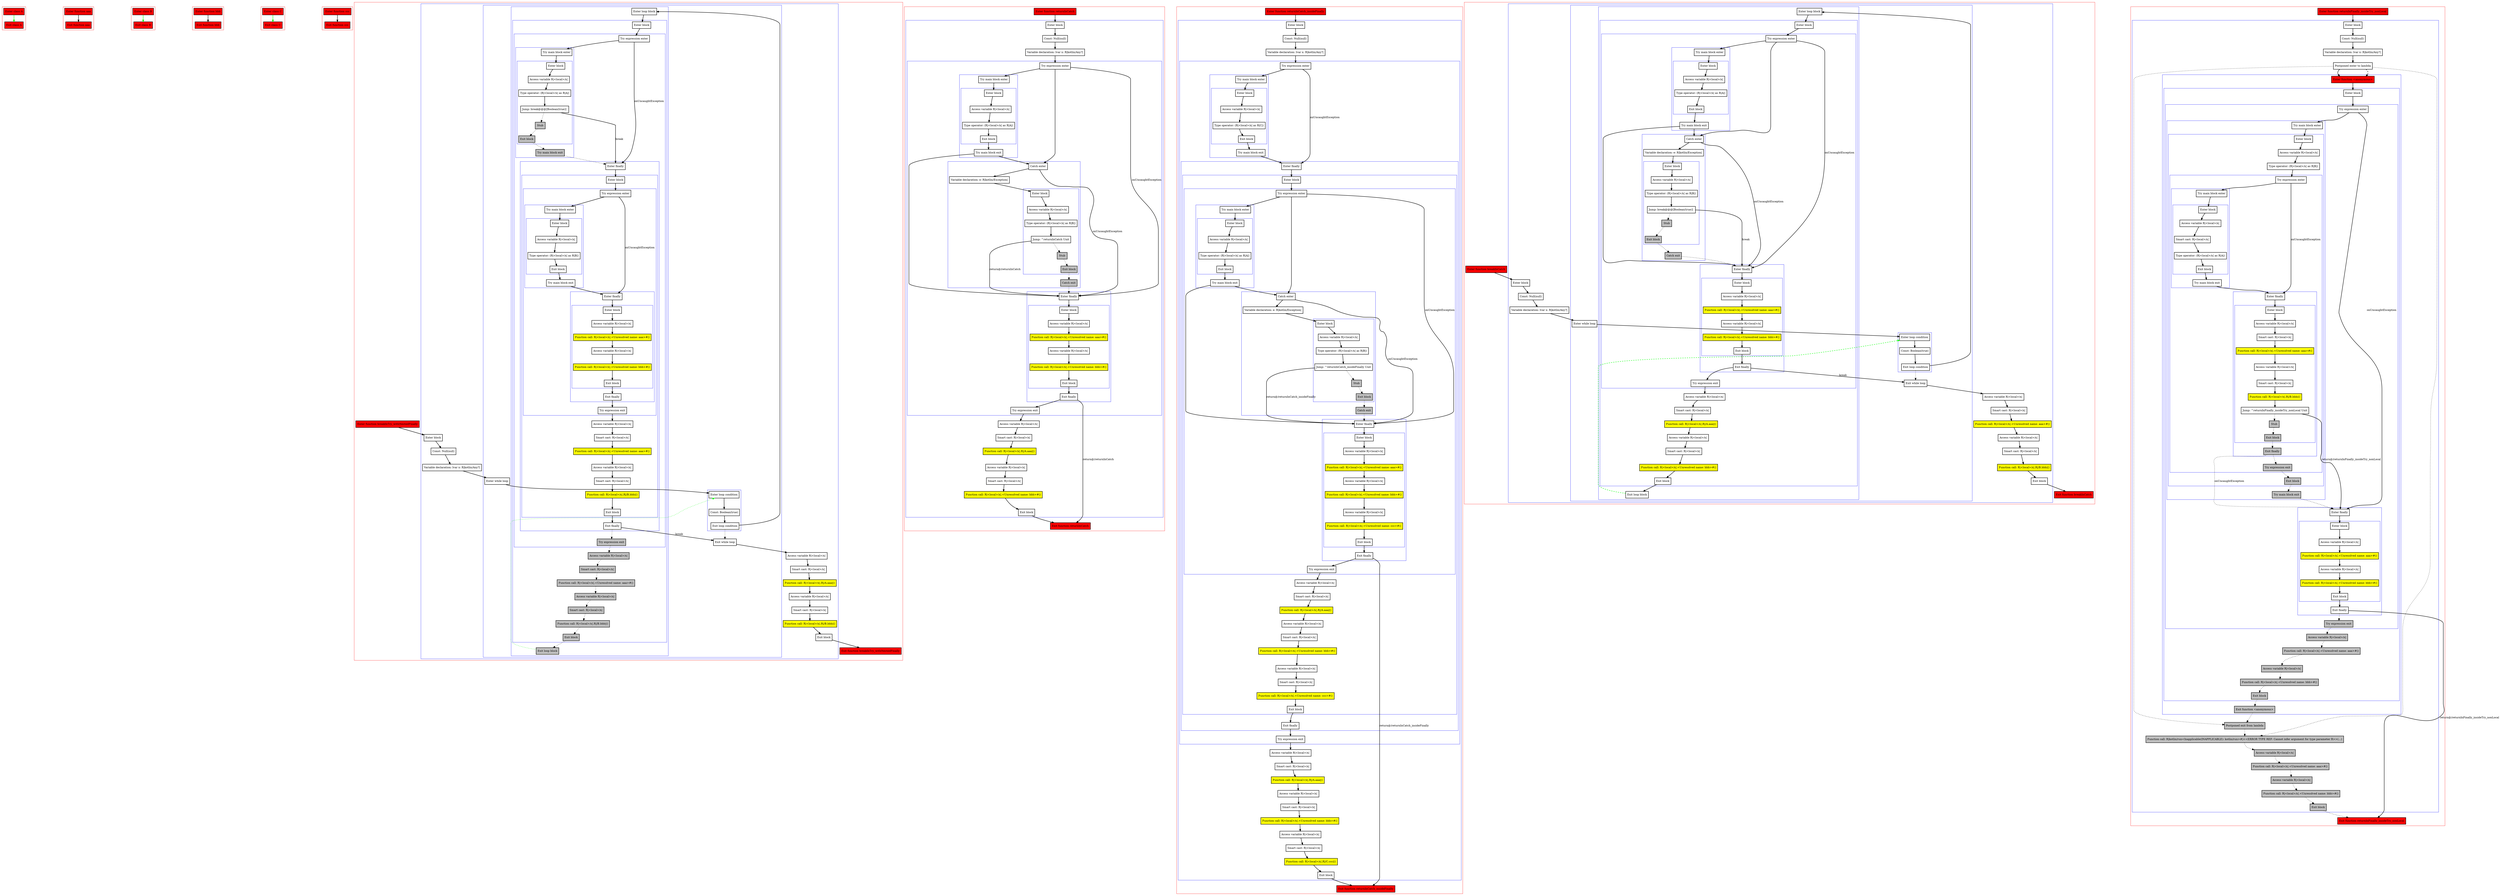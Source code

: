 digraph castInTryWithJump_fir_kt {
    graph [nodesep=3]
    node [shape=box penwidth=2]
    edge [penwidth=2]

    subgraph cluster_0 {
        color=red
        0 [label="Enter class A" style="filled" fillcolor=red];
        1 [label="Exit class A" style="filled" fillcolor=red];
    }
    0 -> {1} [color=green];

    subgraph cluster_1 {
        color=red
        2 [label="Enter function aaa" style="filled" fillcolor=red];
        3 [label="Exit function aaa" style="filled" fillcolor=red];
    }
    2 -> {3};

    subgraph cluster_2 {
        color=red
        4 [label="Enter class B" style="filled" fillcolor=red];
        5 [label="Exit class B" style="filled" fillcolor=red];
    }
    4 -> {5} [color=green];

    subgraph cluster_3 {
        color=red
        6 [label="Enter function bbb" style="filled" fillcolor=red];
        7 [label="Exit function bbb" style="filled" fillcolor=red];
    }
    6 -> {7};

    subgraph cluster_4 {
        color=red
        8 [label="Enter class C" style="filled" fillcolor=red];
        9 [label="Exit class C" style="filled" fillcolor=red];
    }
    8 -> {9} [color=green];

    subgraph cluster_5 {
        color=red
        10 [label="Enter function ccc" style="filled" fillcolor=red];
        11 [label="Exit function ccc" style="filled" fillcolor=red];
    }
    10 -> {11};

    subgraph cluster_6 {
        color=red
        12 [label="Enter function breakInTry_withNestedFinally" style="filled" fillcolor=red];
        subgraph cluster_7 {
            color=blue
            13 [label="Enter block"];
            14 [label="Const: Null(null)"];
            15 [label="Variable declaration: lvar x: R|kotlin/Any?|"];
            subgraph cluster_8 {
                color=blue
                16 [label="Enter while loop"];
                subgraph cluster_9 {
                    color=blue
                    17 [label="Enter loop condition"];
                    18 [label="Const: Boolean(true)"];
                    19 [label="Exit loop condition"];
                }
                subgraph cluster_10 {
                    color=blue
                    20 [label="Enter loop block"];
                    subgraph cluster_11 {
                        color=blue
                        21 [label="Enter block"];
                        subgraph cluster_12 {
                            color=blue
                            22 [label="Try expression enter"];
                            subgraph cluster_13 {
                                color=blue
                                23 [label="Try main block enter"];
                                subgraph cluster_14 {
                                    color=blue
                                    24 [label="Enter block"];
                                    25 [label="Access variable R|<local>/x|"];
                                    26 [label="Type operator: (R|<local>/x| as R|A|)"];
                                    27 [label="Jump: break@@@[Boolean(true)] "];
                                    28 [label="Stub" style="filled" fillcolor=gray];
                                    29 [label="Exit block" style="filled" fillcolor=gray];
                                }
                                30 [label="Try main block exit" style="filled" fillcolor=gray];
                            }
                            subgraph cluster_15 {
                                color=blue
                                31 [label="Enter finally"];
                                subgraph cluster_16 {
                                    color=blue
                                    32 [label="Enter block"];
                                    subgraph cluster_17 {
                                        color=blue
                                        33 [label="Try expression enter"];
                                        subgraph cluster_18 {
                                            color=blue
                                            34 [label="Try main block enter"];
                                            subgraph cluster_19 {
                                                color=blue
                                                35 [label="Enter block"];
                                                36 [label="Access variable R|<local>/x|"];
                                                37 [label="Type operator: (R|<local>/x| as R|B|)"];
                                                38 [label="Exit block"];
                                            }
                                            39 [label="Try main block exit"];
                                        }
                                        subgraph cluster_20 {
                                            color=blue
                                            40 [label="Enter finally"];
                                            subgraph cluster_21 {
                                                color=blue
                                                41 [label="Enter block"];
                                                42 [label="Access variable R|<local>/x|"];
                                                43 [label="Function call: R|<local>/x|.<Unresolved name: aaa>#()" style="filled" fillcolor=yellow];
                                                44 [label="Access variable R|<local>/x|"];
                                                45 [label="Function call: R|<local>/x|.<Unresolved name: bbb>#()" style="filled" fillcolor=yellow];
                                                46 [label="Exit block"];
                                            }
                                            47 [label="Exit finally"];
                                        }
                                        48 [label="Try expression exit"];
                                    }
                                    49 [label="Access variable R|<local>/x|"];
                                    50 [label="Smart cast: R|<local>/x|"];
                                    51 [label="Function call: R|<local>/x|.<Unresolved name: aaa>#()" style="filled" fillcolor=yellow];
                                    52 [label="Access variable R|<local>/x|"];
                                    53 [label="Smart cast: R|<local>/x|"];
                                    54 [label="Function call: R|<local>/x|.R|/B.bbb|()" style="filled" fillcolor=yellow];
                                    55 [label="Exit block"];
                                }
                                56 [label="Exit finally"];
                            }
                            57 [label="Try expression exit" style="filled" fillcolor=gray];
                        }
                        58 [label="Access variable R|<local>/x|" style="filled" fillcolor=gray];
                        59 [label="Smart cast: R|<local>/x|" style="filled" fillcolor=gray];
                        60 [label="Function call: R|<local>/x|.<Unresolved name: aaa>#()" style="filled" fillcolor=gray];
                        61 [label="Access variable R|<local>/x|" style="filled" fillcolor=gray];
                        62 [label="Smart cast: R|<local>/x|" style="filled" fillcolor=gray];
                        63 [label="Function call: R|<local>/x|.R|/B.bbb|()" style="filled" fillcolor=gray];
                        64 [label="Exit block" style="filled" fillcolor=gray];
                    }
                    65 [label="Exit loop block" style="filled" fillcolor=gray];
                }
                66 [label="Exit while loop"];
            }
            67 [label="Access variable R|<local>/x|"];
            68 [label="Smart cast: R|<local>/x|"];
            69 [label="Function call: R|<local>/x|.R|/A.aaa|()" style="filled" fillcolor=yellow];
            70 [label="Access variable R|<local>/x|"];
            71 [label="Smart cast: R|<local>/x|"];
            72 [label="Function call: R|<local>/x|.R|/B.bbb|()" style="filled" fillcolor=yellow];
            73 [label="Exit block"];
        }
        74 [label="Exit function breakInTry_withNestedFinally" style="filled" fillcolor=red];
    }
    12 -> {13};
    13 -> {14};
    14 -> {15};
    15 -> {16};
    16 -> {17};
    17 -> {18};
    18 -> {19};
    19 -> {20};
    19 -> {66} [style=dotted];
    20 -> {21};
    21 -> {22};
    22 -> {23};
    22 -> {31} [label="onUncaughtException"];
    23 -> {24};
    24 -> {25};
    25 -> {26};
    26 -> {27};
    27 -> {31} [label="break"];
    27 -> {28} [style=dotted];
    28 -> {29} [style=dotted];
    29 -> {30} [style=dotted];
    30 -> {31} [style=dotted];
    31 -> {32};
    32 -> {33};
    33 -> {34};
    33 -> {40} [label="onUncaughtException"];
    34 -> {35};
    35 -> {36};
    36 -> {37};
    37 -> {38};
    38 -> {39};
    39 -> {40};
    40 -> {41};
    41 -> {42};
    42 -> {43};
    43 -> {44};
    44 -> {45};
    45 -> {46};
    46 -> {47};
    47 -> {48};
    48 -> {49};
    49 -> {50};
    50 -> {51};
    51 -> {52};
    52 -> {53};
    53 -> {54};
    54 -> {55};
    55 -> {56};
    56 -> {66} [label="break"];
    56 -> {57} [style=dotted];
    57 -> {58} [style=dotted];
    58 -> {59} [style=dotted];
    59 -> {60} [style=dotted];
    60 -> {61} [style=dotted];
    61 -> {62} [style=dotted];
    62 -> {63} [style=dotted];
    63 -> {64} [style=dotted];
    64 -> {65} [style=dotted];
    65 -> {17} [color=green style=dotted];
    66 -> {67};
    67 -> {68};
    68 -> {69};
    69 -> {70};
    70 -> {71};
    71 -> {72};
    72 -> {73};
    73 -> {74};

    subgraph cluster_22 {
        color=red
        75 [label="Enter function returnInCatch" style="filled" fillcolor=red];
        subgraph cluster_23 {
            color=blue
            76 [label="Enter block"];
            77 [label="Const: Null(null)"];
            78 [label="Variable declaration: lvar x: R|kotlin/Any?|"];
            subgraph cluster_24 {
                color=blue
                79 [label="Try expression enter"];
                subgraph cluster_25 {
                    color=blue
                    80 [label="Try main block enter"];
                    subgraph cluster_26 {
                        color=blue
                        81 [label="Enter block"];
                        82 [label="Access variable R|<local>/x|"];
                        83 [label="Type operator: (R|<local>/x| as R|A|)"];
                        84 [label="Exit block"];
                    }
                    85 [label="Try main block exit"];
                }
                subgraph cluster_27 {
                    color=blue
                    86 [label="Catch enter"];
                    87 [label="Variable declaration: e: R|kotlin/Exception|"];
                    subgraph cluster_28 {
                        color=blue
                        88 [label="Enter block"];
                        89 [label="Access variable R|<local>/x|"];
                        90 [label="Type operator: (R|<local>/x| as R|B|)"];
                        91 [label="Jump: ^returnInCatch Unit"];
                        92 [label="Stub" style="filled" fillcolor=gray];
                        93 [label="Exit block" style="filled" fillcolor=gray];
                    }
                    94 [label="Catch exit" style="filled" fillcolor=gray];
                }
                subgraph cluster_29 {
                    color=blue
                    95 [label="Enter finally"];
                    subgraph cluster_30 {
                        color=blue
                        96 [label="Enter block"];
                        97 [label="Access variable R|<local>/x|"];
                        98 [label="Function call: R|<local>/x|.<Unresolved name: aaa>#()" style="filled" fillcolor=yellow];
                        99 [label="Access variable R|<local>/x|"];
                        100 [label="Function call: R|<local>/x|.<Unresolved name: bbb>#()" style="filled" fillcolor=yellow];
                        101 [label="Exit block"];
                    }
                    102 [label="Exit finally"];
                }
                103 [label="Try expression exit"];
            }
            104 [label="Access variable R|<local>/x|"];
            105 [label="Smart cast: R|<local>/x|"];
            106 [label="Function call: R|<local>/x|.R|/A.aaa|()" style="filled" fillcolor=yellow];
            107 [label="Access variable R|<local>/x|"];
            108 [label="Smart cast: R|<local>/x|"];
            109 [label="Function call: R|<local>/x|.<Unresolved name: bbb>#()" style="filled" fillcolor=yellow];
            110 [label="Exit block"];
        }
        111 [label="Exit function returnInCatch" style="filled" fillcolor=red];
    }
    75 -> {76};
    76 -> {77};
    77 -> {78};
    78 -> {79};
    79 -> {80 86};
    79 -> {95} [label="onUncaughtException"];
    80 -> {81};
    81 -> {82};
    82 -> {83};
    83 -> {84};
    84 -> {85};
    85 -> {86 95};
    86 -> {87};
    86 -> {95} [label="onUncaughtException"];
    87 -> {88};
    88 -> {89};
    89 -> {90};
    90 -> {91};
    91 -> {95} [label="return@/returnInCatch"];
    91 -> {92} [style=dotted];
    92 -> {93} [style=dotted];
    93 -> {94} [style=dotted];
    94 -> {95} [style=dotted];
    95 -> {96};
    96 -> {97};
    97 -> {98};
    98 -> {99};
    99 -> {100};
    100 -> {101};
    101 -> {102};
    102 -> {103};
    102 -> {111} [label="return@/returnInCatch"];
    103 -> {104};
    104 -> {105};
    105 -> {106};
    106 -> {107};
    107 -> {108};
    108 -> {109};
    109 -> {110};
    110 -> {111};

    subgraph cluster_31 {
        color=red
        112 [label="Enter function returnInCatch_insideFinally" style="filled" fillcolor=red];
        subgraph cluster_32 {
            color=blue
            113 [label="Enter block"];
            114 [label="Const: Null(null)"];
            115 [label="Variable declaration: lvar x: R|kotlin/Any?|"];
            subgraph cluster_33 {
                color=blue
                116 [label="Try expression enter"];
                subgraph cluster_34 {
                    color=blue
                    117 [label="Try main block enter"];
                    subgraph cluster_35 {
                        color=blue
                        118 [label="Enter block"];
                        119 [label="Access variable R|<local>/x|"];
                        120 [label="Type operator: (R|<local>/x| as R|C|)"];
                        121 [label="Exit block"];
                    }
                    122 [label="Try main block exit"];
                }
                subgraph cluster_36 {
                    color=blue
                    123 [label="Enter finally"];
                    subgraph cluster_37 {
                        color=blue
                        124 [label="Enter block"];
                        subgraph cluster_38 {
                            color=blue
                            125 [label="Try expression enter"];
                            subgraph cluster_39 {
                                color=blue
                                126 [label="Try main block enter"];
                                subgraph cluster_40 {
                                    color=blue
                                    127 [label="Enter block"];
                                    128 [label="Access variable R|<local>/x|"];
                                    129 [label="Type operator: (R|<local>/x| as R|A|)"];
                                    130 [label="Exit block"];
                                }
                                131 [label="Try main block exit"];
                            }
                            subgraph cluster_41 {
                                color=blue
                                132 [label="Catch enter"];
                                133 [label="Variable declaration: e: R|kotlin/Exception|"];
                                subgraph cluster_42 {
                                    color=blue
                                    134 [label="Enter block"];
                                    135 [label="Access variable R|<local>/x|"];
                                    136 [label="Type operator: (R|<local>/x| as R|B|)"];
                                    137 [label="Jump: ^returnInCatch_insideFinally Unit"];
                                    138 [label="Stub" style="filled" fillcolor=gray];
                                    139 [label="Exit block" style="filled" fillcolor=gray];
                                }
                                140 [label="Catch exit" style="filled" fillcolor=gray];
                            }
                            subgraph cluster_43 {
                                color=blue
                                141 [label="Enter finally"];
                                subgraph cluster_44 {
                                    color=blue
                                    142 [label="Enter block"];
                                    143 [label="Access variable R|<local>/x|"];
                                    144 [label="Function call: R|<local>/x|.<Unresolved name: aaa>#()" style="filled" fillcolor=yellow];
                                    145 [label="Access variable R|<local>/x|"];
                                    146 [label="Function call: R|<local>/x|.<Unresolved name: bbb>#()" style="filled" fillcolor=yellow];
                                    147 [label="Access variable R|<local>/x|"];
                                    148 [label="Function call: R|<local>/x|.<Unresolved name: ccc>#()" style="filled" fillcolor=yellow];
                                    149 [label="Exit block"];
                                }
                                150 [label="Exit finally"];
                            }
                            151 [label="Try expression exit"];
                        }
                        152 [label="Access variable R|<local>/x|"];
                        153 [label="Smart cast: R|<local>/x|"];
                        154 [label="Function call: R|<local>/x|.R|/A.aaa|()" style="filled" fillcolor=yellow];
                        155 [label="Access variable R|<local>/x|"];
                        156 [label="Smart cast: R|<local>/x|"];
                        157 [label="Function call: R|<local>/x|.<Unresolved name: bbb>#()" style="filled" fillcolor=yellow];
                        158 [label="Access variable R|<local>/x|"];
                        159 [label="Smart cast: R|<local>/x|"];
                        160 [label="Function call: R|<local>/x|.<Unresolved name: ccc>#()" style="filled" fillcolor=yellow];
                        161 [label="Exit block"];
                    }
                    162 [label="Exit finally"];
                }
                163 [label="Try expression exit"];
            }
            164 [label="Access variable R|<local>/x|"];
            165 [label="Smart cast: R|<local>/x|"];
            166 [label="Function call: R|<local>/x|.R|/A.aaa|()" style="filled" fillcolor=yellow];
            167 [label="Access variable R|<local>/x|"];
            168 [label="Smart cast: R|<local>/x|"];
            169 [label="Function call: R|<local>/x|.<Unresolved name: bbb>#()" style="filled" fillcolor=yellow];
            170 [label="Access variable R|<local>/x|"];
            171 [label="Smart cast: R|<local>/x|"];
            172 [label="Function call: R|<local>/x|.R|/C.ccc|()" style="filled" fillcolor=yellow];
            173 [label="Exit block"];
        }
        174 [label="Exit function returnInCatch_insideFinally" style="filled" fillcolor=red];
    }
    112 -> {113};
    113 -> {114};
    114 -> {115};
    115 -> {116};
    116 -> {117};
    116 -> {123} [label="onUncaughtException"];
    117 -> {118};
    118 -> {119};
    119 -> {120};
    120 -> {121};
    121 -> {122};
    122 -> {123};
    123 -> {124};
    124 -> {125};
    125 -> {126 132};
    125 -> {141} [label="onUncaughtException"];
    126 -> {127};
    127 -> {128};
    128 -> {129};
    129 -> {130};
    130 -> {131};
    131 -> {132 141};
    132 -> {133};
    132 -> {141} [label="onUncaughtException"];
    133 -> {134};
    134 -> {135};
    135 -> {136};
    136 -> {137};
    137 -> {141} [label="return@/returnInCatch_insideFinally"];
    137 -> {138} [style=dotted];
    138 -> {139} [style=dotted];
    139 -> {140} [style=dotted];
    140 -> {141} [style=dotted];
    141 -> {142};
    142 -> {143};
    143 -> {144};
    144 -> {145};
    145 -> {146};
    146 -> {147};
    147 -> {148};
    148 -> {149};
    149 -> {150};
    150 -> {151};
    150 -> {174} [label="return@/returnInCatch_insideFinally"];
    151 -> {152};
    152 -> {153};
    153 -> {154};
    154 -> {155};
    155 -> {156};
    156 -> {157};
    157 -> {158};
    158 -> {159};
    159 -> {160};
    160 -> {161};
    161 -> {162};
    162 -> {163};
    163 -> {164};
    164 -> {165};
    165 -> {166};
    166 -> {167};
    167 -> {168};
    168 -> {169};
    169 -> {170};
    170 -> {171};
    171 -> {172};
    172 -> {173};
    173 -> {174};

    subgraph cluster_45 {
        color=red
        175 [label="Enter function breakInCatch" style="filled" fillcolor=red];
        subgraph cluster_46 {
            color=blue
            176 [label="Enter block"];
            177 [label="Const: Null(null)"];
            178 [label="Variable declaration: lvar x: R|kotlin/Any?|"];
            subgraph cluster_47 {
                color=blue
                179 [label="Enter while loop"];
                subgraph cluster_48 {
                    color=blue
                    180 [label="Enter loop condition"];
                    181 [label="Const: Boolean(true)"];
                    182 [label="Exit loop condition"];
                }
                subgraph cluster_49 {
                    color=blue
                    183 [label="Enter loop block"];
                    subgraph cluster_50 {
                        color=blue
                        184 [label="Enter block"];
                        subgraph cluster_51 {
                            color=blue
                            185 [label="Try expression enter"];
                            subgraph cluster_52 {
                                color=blue
                                186 [label="Try main block enter"];
                                subgraph cluster_53 {
                                    color=blue
                                    187 [label="Enter block"];
                                    188 [label="Access variable R|<local>/x|"];
                                    189 [label="Type operator: (R|<local>/x| as R|A|)"];
                                    190 [label="Exit block"];
                                }
                                191 [label="Try main block exit"];
                            }
                            subgraph cluster_54 {
                                color=blue
                                192 [label="Catch enter"];
                                193 [label="Variable declaration: e: R|kotlin/Exception|"];
                                subgraph cluster_55 {
                                    color=blue
                                    194 [label="Enter block"];
                                    195 [label="Access variable R|<local>/x|"];
                                    196 [label="Type operator: (R|<local>/x| as R|B|)"];
                                    197 [label="Jump: break@@@[Boolean(true)] "];
                                    198 [label="Stub" style="filled" fillcolor=gray];
                                    199 [label="Exit block" style="filled" fillcolor=gray];
                                }
                                200 [label="Catch exit" style="filled" fillcolor=gray];
                            }
                            subgraph cluster_56 {
                                color=blue
                                201 [label="Enter finally"];
                                subgraph cluster_57 {
                                    color=blue
                                    202 [label="Enter block"];
                                    203 [label="Access variable R|<local>/x|"];
                                    204 [label="Function call: R|<local>/x|.<Unresolved name: aaa>#()" style="filled" fillcolor=yellow];
                                    205 [label="Access variable R|<local>/x|"];
                                    206 [label="Function call: R|<local>/x|.<Unresolved name: bbb>#()" style="filled" fillcolor=yellow];
                                    207 [label="Exit block"];
                                }
                                208 [label="Exit finally"];
                            }
                            209 [label="Try expression exit"];
                        }
                        210 [label="Access variable R|<local>/x|"];
                        211 [label="Smart cast: R|<local>/x|"];
                        212 [label="Function call: R|<local>/x|.R|/A.aaa|()" style="filled" fillcolor=yellow];
                        213 [label="Access variable R|<local>/x|"];
                        214 [label="Smart cast: R|<local>/x|"];
                        215 [label="Function call: R|<local>/x|.<Unresolved name: bbb>#()" style="filled" fillcolor=yellow];
                        216 [label="Exit block"];
                    }
                    217 [label="Exit loop block"];
                }
                218 [label="Exit while loop"];
            }
            219 [label="Access variable R|<local>/x|"];
            220 [label="Smart cast: R|<local>/x|"];
            221 [label="Function call: R|<local>/x|.<Unresolved name: aaa>#()" style="filled" fillcolor=yellow];
            222 [label="Access variable R|<local>/x|"];
            223 [label="Smart cast: R|<local>/x|"];
            224 [label="Function call: R|<local>/x|.R|/B.bbb|()" style="filled" fillcolor=yellow];
            225 [label="Exit block"];
        }
        226 [label="Exit function breakInCatch" style="filled" fillcolor=red];
    }
    175 -> {176};
    176 -> {177};
    177 -> {178};
    178 -> {179};
    179 -> {180};
    180 -> {181};
    181 -> {182};
    182 -> {183};
    182 -> {218} [style=dotted];
    183 -> {184};
    184 -> {185};
    185 -> {186 192};
    185 -> {201} [label="onUncaughtException"];
    186 -> {187};
    187 -> {188};
    188 -> {189};
    189 -> {190};
    190 -> {191};
    191 -> {192 201};
    192 -> {193};
    192 -> {201} [label="onUncaughtException"];
    193 -> {194};
    194 -> {195};
    195 -> {196};
    196 -> {197};
    197 -> {201} [label="break"];
    197 -> {198} [style=dotted];
    198 -> {199} [style=dotted];
    199 -> {200} [style=dotted];
    200 -> {201} [style=dotted];
    201 -> {202};
    202 -> {203};
    203 -> {204};
    204 -> {205};
    205 -> {206};
    206 -> {207};
    207 -> {208};
    208 -> {209};
    208 -> {218} [label="break"];
    209 -> {210};
    210 -> {211};
    211 -> {212};
    212 -> {213};
    213 -> {214};
    214 -> {215};
    215 -> {216};
    216 -> {217};
    217 -> {180} [color=green style=dashed];
    218 -> {219};
    219 -> {220};
    220 -> {221};
    221 -> {222};
    222 -> {223};
    223 -> {224};
    224 -> {225};
    225 -> {226};

    subgraph cluster_58 {
        color=red
        227 [label="Enter function returnInFinally_insideTry_nonLocal" style="filled" fillcolor=red];
        subgraph cluster_59 {
            color=blue
            228 [label="Enter block"];
            229 [label="Const: Null(null)"];
            230 [label="Variable declaration: lvar x: R|kotlin/Any?|"];
            231 [label="Postponed enter to lambda"];
            subgraph cluster_60 {
                color=blue
                232 [label="Enter function <anonymous>" style="filled" fillcolor=red];
                subgraph cluster_61 {
                    color=blue
                    233 [label="Enter block"];
                    subgraph cluster_62 {
                        color=blue
                        234 [label="Try expression enter"];
                        subgraph cluster_63 {
                            color=blue
                            235 [label="Try main block enter"];
                            subgraph cluster_64 {
                                color=blue
                                236 [label="Enter block"];
                                237 [label="Access variable R|<local>/x|"];
                                238 [label="Type operator: (R|<local>/x| as R|B|)"];
                                subgraph cluster_65 {
                                    color=blue
                                    239 [label="Try expression enter"];
                                    subgraph cluster_66 {
                                        color=blue
                                        240 [label="Try main block enter"];
                                        subgraph cluster_67 {
                                            color=blue
                                            241 [label="Enter block"];
                                            242 [label="Access variable R|<local>/x|"];
                                            243 [label="Smart cast: R|<local>/x|"];
                                            244 [label="Type operator: (R|<local>/x| as R|A|)"];
                                            245 [label="Exit block"];
                                        }
                                        246 [label="Try main block exit"];
                                    }
                                    subgraph cluster_68 {
                                        color=blue
                                        247 [label="Enter finally"];
                                        subgraph cluster_69 {
                                            color=blue
                                            248 [label="Enter block"];
                                            249 [label="Access variable R|<local>/x|"];
                                            250 [label="Smart cast: R|<local>/x|"];
                                            251 [label="Function call: R|<local>/x|.<Unresolved name: aaa>#()" style="filled" fillcolor=yellow];
                                            252 [label="Access variable R|<local>/x|"];
                                            253 [label="Smart cast: R|<local>/x|"];
                                            254 [label="Function call: R|<local>/x|.R|/B.bbb|()" style="filled" fillcolor=yellow];
                                            255 [label="Jump: ^returnInFinally_insideTry_nonLocal Unit"];
                                            256 [label="Stub" style="filled" fillcolor=gray];
                                            257 [label="Exit block" style="filled" fillcolor=gray];
                                        }
                                        258 [label="Exit finally" style="filled" fillcolor=gray];
                                    }
                                    259 [label="Try expression exit" style="filled" fillcolor=gray];
                                }
                                260 [label="Exit block" style="filled" fillcolor=gray];
                            }
                            261 [label="Try main block exit" style="filled" fillcolor=gray];
                        }
                        subgraph cluster_70 {
                            color=blue
                            262 [label="Enter finally"];
                            subgraph cluster_71 {
                                color=blue
                                263 [label="Enter block"];
                                264 [label="Access variable R|<local>/x|"];
                                265 [label="Function call: R|<local>/x|.<Unresolved name: aaa>#()" style="filled" fillcolor=yellow];
                                266 [label="Access variable R|<local>/x|"];
                                267 [label="Function call: R|<local>/x|.<Unresolved name: bbb>#()" style="filled" fillcolor=yellow];
                                268 [label="Exit block"];
                            }
                            269 [label="Exit finally"];
                        }
                        270 [label="Try expression exit" style="filled" fillcolor=gray];
                    }
                    271 [label="Access variable R|<local>/x|" style="filled" fillcolor=gray];
                    272 [label="Function call: R|<local>/x|.<Unresolved name: aaa>#()" style="filled" fillcolor=gray];
                    273 [label="Access variable R|<local>/x|" style="filled" fillcolor=gray];
                    274 [label="Function call: R|<local>/x|.<Unresolved name: bbb>#()" style="filled" fillcolor=gray];
                    275 [label="Exit block" style="filled" fillcolor=gray];
                }
                276 [label="Exit function <anonymous>" style="filled" fillcolor=gray];
            }
            277 [label="Postponed exit from lambda" style="filled" fillcolor=gray];
            278 [label="Function call: R|kotlin/run<Inapplicable(INAPPLICABLE): kotlin/run>#|<<ERROR TYPE REF: Cannot infer argument for type parameter R>>(...)" style="filled" fillcolor=gray];
            279 [label="Access variable R|<local>/x|" style="filled" fillcolor=gray];
            280 [label="Function call: R|<local>/x|.<Unresolved name: aaa>#()" style="filled" fillcolor=gray];
            281 [label="Access variable R|<local>/x|" style="filled" fillcolor=gray];
            282 [label="Function call: R|<local>/x|.<Unresolved name: bbb>#()" style="filled" fillcolor=gray];
            283 [label="Exit block" style="filled" fillcolor=gray];
        }
        284 [label="Exit function returnInFinally_insideTry_nonLocal" style="filled" fillcolor=red];
    }
    227 -> {228};
    228 -> {229};
    229 -> {230};
    230 -> {231};
    231 -> {232};
    231 -> {277 278} [style=dotted];
    231 -> {232} [style=dashed];
    232 -> {233};
    233 -> {234};
    234 -> {235};
    234 -> {262} [label="onUncaughtException"];
    235 -> {236};
    236 -> {237};
    237 -> {238};
    238 -> {239};
    239 -> {240};
    239 -> {247} [label="onUncaughtException"];
    240 -> {241};
    241 -> {242};
    242 -> {243};
    243 -> {244};
    244 -> {245};
    245 -> {246};
    246 -> {247};
    247 -> {248};
    248 -> {249};
    249 -> {250};
    250 -> {251};
    251 -> {252};
    252 -> {253};
    253 -> {254};
    254 -> {255};
    255 -> {262} [label="return@/returnInFinally_insideTry_nonLocal"];
    255 -> {256} [style=dotted];
    256 -> {257} [style=dotted];
    257 -> {258} [style=dotted];
    258 -> {262} [style=dotted label="onUncaughtException"];
    258 -> {259} [style=dotted];
    259 -> {260} [style=dotted];
    260 -> {261} [style=dotted];
    261 -> {262} [style=dotted];
    262 -> {263};
    263 -> {264};
    264 -> {265};
    265 -> {266};
    266 -> {267};
    267 -> {268};
    268 -> {269};
    269 -> {284} [label="return@/returnInFinally_insideTry_nonLocal"];
    269 -> {270} [style=dotted];
    270 -> {271} [style=dotted];
    271 -> {272} [style=dotted];
    272 -> {273} [style=dotted];
    273 -> {274} [style=dotted];
    274 -> {275} [style=dotted];
    275 -> {276} [style=dotted];
    276 -> {277} [style=dotted];
    277 -> {278} [style=dotted];
    278 -> {279} [style=dotted];
    279 -> {280} [style=dotted];
    280 -> {281} [style=dotted];
    281 -> {282} [style=dotted];
    282 -> {283} [style=dotted];
    283 -> {284} [style=dotted];

}
